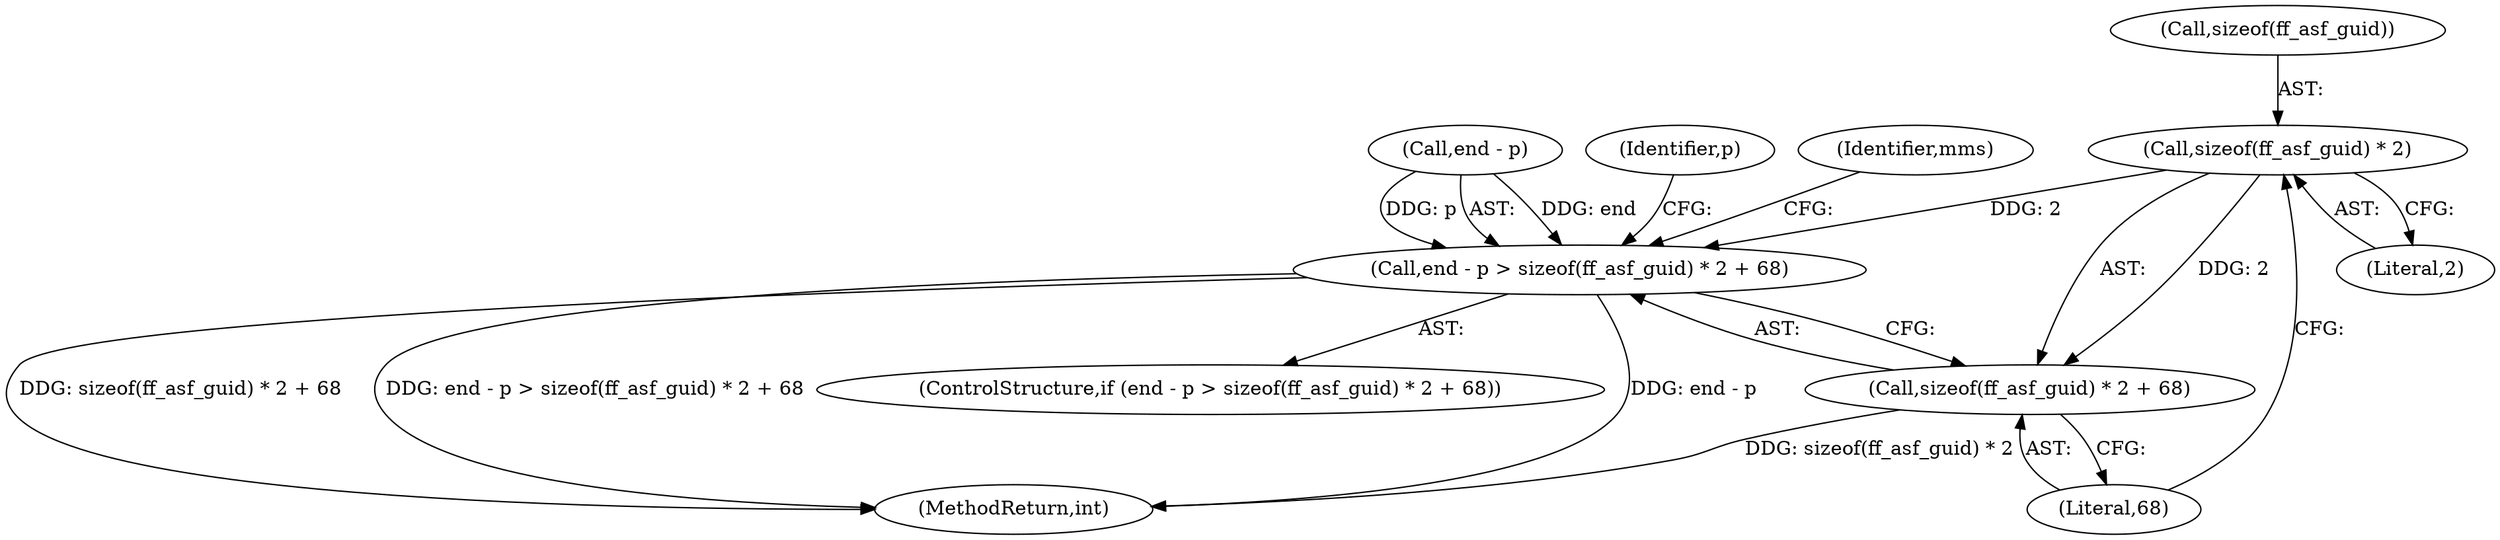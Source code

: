 digraph "0_FFmpeg_cced03dd667a5df6df8fd40d8de0bff477ee02e8@API" {
"1000227" [label="(Call,sizeof(ff_asf_guid) * 2)"];
"1000222" [label="(Call,end - p > sizeof(ff_asf_guid) * 2 + 68)"];
"1000226" [label="(Call,sizeof(ff_asf_guid) * 2 + 68)"];
"1000226" [label="(Call,sizeof(ff_asf_guid) * 2 + 68)"];
"1000227" [label="(Call,sizeof(ff_asf_guid) * 2)"];
"1000223" [label="(Call,end - p)"];
"1000524" [label="(MethodReturn,int)"];
"1000231" [label="(Literal,68)"];
"1000222" [label="(Call,end - p > sizeof(ff_asf_guid) * 2 + 68)"];
"1000520" [label="(Identifier,p)"];
"1000230" [label="(Literal,2)"];
"1000235" [label="(Identifier,mms)"];
"1000228" [label="(Call,sizeof(ff_asf_guid))"];
"1000221" [label="(ControlStructure,if (end - p > sizeof(ff_asf_guid) * 2 + 68))"];
"1000227" -> "1000226"  [label="AST: "];
"1000227" -> "1000230"  [label="CFG: "];
"1000228" -> "1000227"  [label="AST: "];
"1000230" -> "1000227"  [label="AST: "];
"1000231" -> "1000227"  [label="CFG: "];
"1000227" -> "1000222"  [label="DDG: 2"];
"1000227" -> "1000226"  [label="DDG: 2"];
"1000222" -> "1000221"  [label="AST: "];
"1000222" -> "1000226"  [label="CFG: "];
"1000223" -> "1000222"  [label="AST: "];
"1000226" -> "1000222"  [label="AST: "];
"1000235" -> "1000222"  [label="CFG: "];
"1000520" -> "1000222"  [label="CFG: "];
"1000222" -> "1000524"  [label="DDG: end - p"];
"1000222" -> "1000524"  [label="DDG: sizeof(ff_asf_guid) * 2 + 68"];
"1000222" -> "1000524"  [label="DDG: end - p > sizeof(ff_asf_guid) * 2 + 68"];
"1000223" -> "1000222"  [label="DDG: end"];
"1000223" -> "1000222"  [label="DDG: p"];
"1000226" -> "1000231"  [label="CFG: "];
"1000231" -> "1000226"  [label="AST: "];
"1000226" -> "1000524"  [label="DDG: sizeof(ff_asf_guid) * 2"];
}

